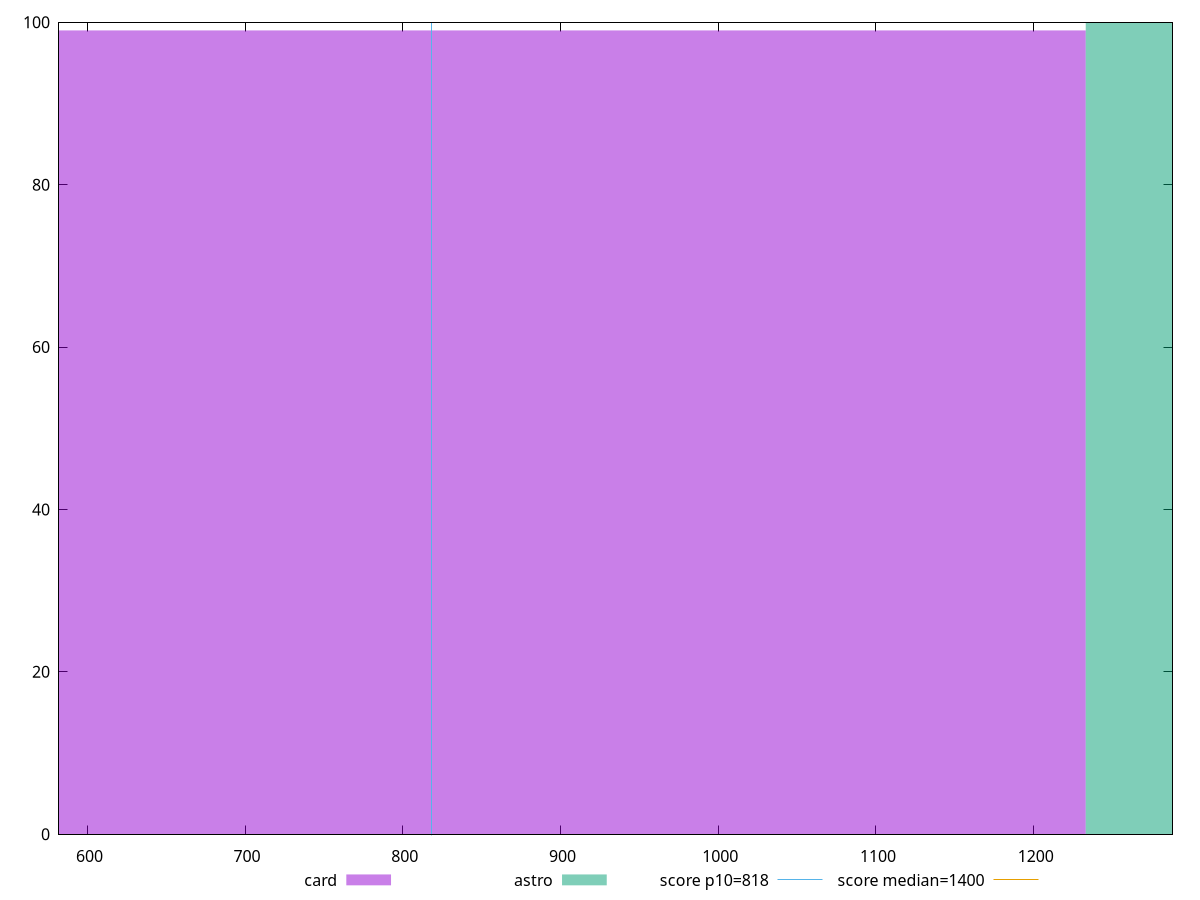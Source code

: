 reset

$card <<EOF
821.9890321233189 99
EOF

$astro <<EOF
1643.9780642466378 100
EOF

set key outside below
set boxwidth 821.9890321233189
set xrange [582:1288]
set yrange [0:100]
set trange [0:100]
set style fill transparent solid 0.5 noborder

set parametric
set terminal svg size 640, 500 enhanced background rgb 'white'
set output "reports/report_00030_2021-02-24T20-42-31.540Z/dom-size/comparison/histogram/2_vs_3.svg"

plot $card title "card" with boxes, \
     $astro title "astro" with boxes, \
     818,t title "score p10=818", \
     1400,t title "score median=1400"

reset
